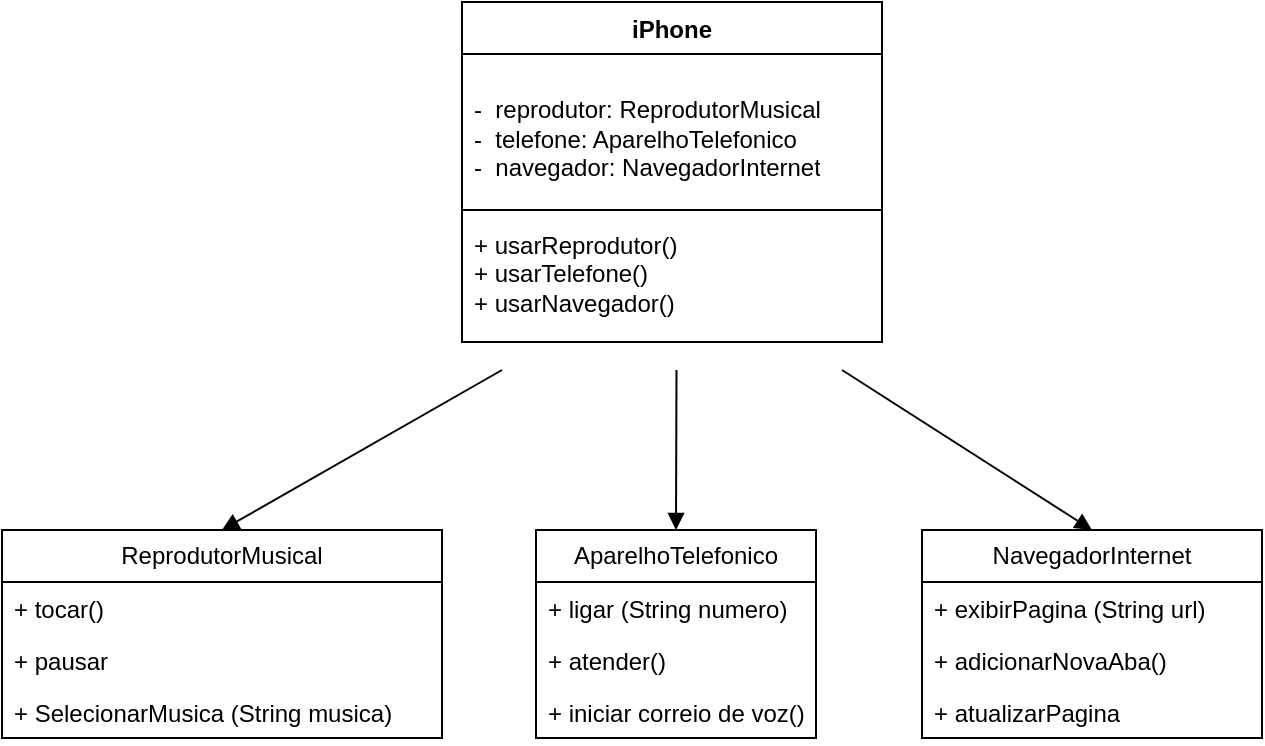 <mxfile version="24.8.3">
  <diagram name="Page-1" id="e7e014a7-5840-1c2e-5031-d8a46d1fe8dd">
    <mxGraphModel dx="880" dy="345" grid="1" gridSize="10" guides="1" tooltips="1" connect="1" arrows="1" fold="1" page="1" pageScale="1" pageWidth="1169" pageHeight="826" background="none" math="0" shadow="0">
      <root>
        <mxCell id="0" />
        <mxCell id="1" parent="0" />
        <mxCell id="pRGBceLoDukiCjX-QWwr-63" value="iPhone" style="swimlane;fontStyle=1;align=center;verticalAlign=top;childLayout=stackLayout;horizontal=1;startSize=26;horizontalStack=0;resizeParent=1;resizeParentMax=0;resizeLast=0;collapsible=1;marginBottom=0;whiteSpace=wrap;html=1;" vertex="1" parent="1">
          <mxGeometry x="370" y="56" width="210" height="170" as="geometry" />
        </mxCell>
        <mxCell id="pRGBceLoDukiCjX-QWwr-64" value="&lt;div&gt;&lt;br&gt;&lt;/div&gt;&lt;div&gt;-&amp;nbsp; reprodutor: ReprodutorMusical&lt;/div&gt;&lt;div&gt;-&amp;nbsp; telefone: AparelhoTelefonico&lt;/div&gt;&lt;div&gt;-&amp;nbsp; navegador: NavegadorInternet&lt;/div&gt;&lt;div&gt;&lt;br&gt;&lt;/div&gt;" style="text;strokeColor=none;fillColor=none;align=left;verticalAlign=top;spacingLeft=4;spacingRight=4;overflow=hidden;rotatable=0;points=[[0,0.5],[1,0.5]];portConstraint=eastwest;whiteSpace=wrap;html=1;" vertex="1" parent="pRGBceLoDukiCjX-QWwr-63">
          <mxGeometry y="26" width="210" height="74" as="geometry" />
        </mxCell>
        <mxCell id="pRGBceLoDukiCjX-QWwr-65" value="" style="line;strokeWidth=1;fillColor=none;align=left;verticalAlign=middle;spacingTop=-1;spacingLeft=3;spacingRight=3;rotatable=0;labelPosition=right;points=[];portConstraint=eastwest;strokeColor=inherit;" vertex="1" parent="pRGBceLoDukiCjX-QWwr-63">
          <mxGeometry y="100" width="210" height="8" as="geometry" />
        </mxCell>
        <mxCell id="pRGBceLoDukiCjX-QWwr-66" value="&lt;div&gt;+ usarReprodutor()&lt;/div&gt;&lt;div&gt;+ usarTelefone()&lt;/div&gt;&lt;div&gt;+ usarNavegador()&lt;br&gt;&lt;/div&gt;" style="text;strokeColor=none;fillColor=none;align=left;verticalAlign=top;spacingLeft=4;spacingRight=4;overflow=hidden;rotatable=0;points=[[0,0.5],[1,0.5]];portConstraint=eastwest;whiteSpace=wrap;html=1;" vertex="1" parent="pRGBceLoDukiCjX-QWwr-63">
          <mxGeometry y="108" width="210" height="62" as="geometry" />
        </mxCell>
        <mxCell id="pRGBceLoDukiCjX-QWwr-69" value="" style="html=1;verticalAlign=bottom;endArrow=block;curved=0;rounded=0;entryX=0.5;entryY=0;entryDx=0;entryDy=0;" edge="1" parent="1" target="pRGBceLoDukiCjX-QWwr-72">
          <mxGeometry width="80" relative="1" as="geometry">
            <mxPoint x="390" y="240" as="sourcePoint" />
            <mxPoint x="250" y="310" as="targetPoint" />
          </mxGeometry>
        </mxCell>
        <mxCell id="pRGBceLoDukiCjX-QWwr-71" value="" style="html=1;verticalAlign=bottom;endArrow=block;curved=0;rounded=0;entryX=0.5;entryY=0;entryDx=0;entryDy=0;" edge="1" parent="1" target="pRGBceLoDukiCjX-QWwr-81">
          <mxGeometry width="80" relative="1" as="geometry">
            <mxPoint x="560" y="240" as="sourcePoint" />
            <mxPoint x="620" y="290" as="targetPoint" />
          </mxGeometry>
        </mxCell>
        <mxCell id="pRGBceLoDukiCjX-QWwr-72" value="ReprodutorMusical" style="swimlane;fontStyle=0;childLayout=stackLayout;horizontal=1;startSize=26;fillColor=none;horizontalStack=0;resizeParent=1;resizeParentMax=0;resizeLast=0;collapsible=1;marginBottom=0;whiteSpace=wrap;html=1;" vertex="1" parent="1">
          <mxGeometry x="140" y="320" width="220" height="104" as="geometry" />
        </mxCell>
        <mxCell id="pRGBceLoDukiCjX-QWwr-73" value="+ tocar()" style="text;strokeColor=none;fillColor=none;align=left;verticalAlign=top;spacingLeft=4;spacingRight=4;overflow=hidden;rotatable=0;points=[[0,0.5],[1,0.5]];portConstraint=eastwest;whiteSpace=wrap;html=1;" vertex="1" parent="pRGBceLoDukiCjX-QWwr-72">
          <mxGeometry y="26" width="220" height="26" as="geometry" />
        </mxCell>
        <mxCell id="pRGBceLoDukiCjX-QWwr-74" value="+ pausar" style="text;strokeColor=none;fillColor=none;align=left;verticalAlign=top;spacingLeft=4;spacingRight=4;overflow=hidden;rotatable=0;points=[[0,0.5],[1,0.5]];portConstraint=eastwest;whiteSpace=wrap;html=1;" vertex="1" parent="pRGBceLoDukiCjX-QWwr-72">
          <mxGeometry y="52" width="220" height="26" as="geometry" />
        </mxCell>
        <mxCell id="pRGBceLoDukiCjX-QWwr-75" value="+ SelecionarMusica (String musica)" style="text;strokeColor=none;fillColor=none;align=left;verticalAlign=top;spacingLeft=4;spacingRight=4;overflow=hidden;rotatable=0;points=[[0,0.5],[1,0.5]];portConstraint=eastwest;whiteSpace=wrap;html=1;" vertex="1" parent="pRGBceLoDukiCjX-QWwr-72">
          <mxGeometry y="78" width="220" height="26" as="geometry" />
        </mxCell>
        <mxCell id="pRGBceLoDukiCjX-QWwr-81" value="NavegadorInternet" style="swimlane;fontStyle=0;childLayout=stackLayout;horizontal=1;startSize=26;fillColor=none;horizontalStack=0;resizeParent=1;resizeParentMax=0;resizeLast=0;collapsible=1;marginBottom=0;whiteSpace=wrap;html=1;" vertex="1" parent="1">
          <mxGeometry x="600" y="320" width="170" height="104" as="geometry" />
        </mxCell>
        <mxCell id="pRGBceLoDukiCjX-QWwr-82" value="+ exibirPagina (String url)" style="text;strokeColor=none;fillColor=none;align=left;verticalAlign=top;spacingLeft=4;spacingRight=4;overflow=hidden;rotatable=0;points=[[0,0.5],[1,0.5]];portConstraint=eastwest;whiteSpace=wrap;html=1;" vertex="1" parent="pRGBceLoDukiCjX-QWwr-81">
          <mxGeometry y="26" width="170" height="26" as="geometry" />
        </mxCell>
        <mxCell id="pRGBceLoDukiCjX-QWwr-83" value="+ adicionarNovaAba()" style="text;strokeColor=none;fillColor=none;align=left;verticalAlign=top;spacingLeft=4;spacingRight=4;overflow=hidden;rotatable=0;points=[[0,0.5],[1,0.5]];portConstraint=eastwest;whiteSpace=wrap;html=1;" vertex="1" parent="pRGBceLoDukiCjX-QWwr-81">
          <mxGeometry y="52" width="170" height="26" as="geometry" />
        </mxCell>
        <mxCell id="pRGBceLoDukiCjX-QWwr-84" value="+ atualizarPagina" style="text;strokeColor=none;fillColor=none;align=left;verticalAlign=top;spacingLeft=4;spacingRight=4;overflow=hidden;rotatable=0;points=[[0,0.5],[1,0.5]];portConstraint=eastwest;whiteSpace=wrap;html=1;" vertex="1" parent="pRGBceLoDukiCjX-QWwr-81">
          <mxGeometry y="78" width="170" height="26" as="geometry" />
        </mxCell>
        <mxCell id="pRGBceLoDukiCjX-QWwr-85" value="" style="html=1;verticalAlign=bottom;endArrow=block;curved=0;rounded=0;entryX=0.5;entryY=0;entryDx=0;entryDy=0;" edge="1" parent="1" target="pRGBceLoDukiCjX-QWwr-77">
          <mxGeometry width="80" relative="1" as="geometry">
            <mxPoint x="477.25" y="240" as="sourcePoint" />
            <mxPoint x="473" y="310" as="targetPoint" />
            <Array as="points" />
          </mxGeometry>
        </mxCell>
        <mxCell id="pRGBceLoDukiCjX-QWwr-77" value="AparelhoTelefonico" style="swimlane;fontStyle=0;childLayout=stackLayout;horizontal=1;startSize=26;fillColor=none;horizontalStack=0;resizeParent=1;resizeParentMax=0;resizeLast=0;collapsible=1;marginBottom=0;whiteSpace=wrap;html=1;" vertex="1" parent="1">
          <mxGeometry x="407" y="320" width="140" height="104" as="geometry" />
        </mxCell>
        <mxCell id="pRGBceLoDukiCjX-QWwr-78" value="+ ligar (String numero)" style="text;strokeColor=none;fillColor=none;align=left;verticalAlign=top;spacingLeft=4;spacingRight=4;overflow=hidden;rotatable=0;points=[[0,0.5],[1,0.5]];portConstraint=eastwest;whiteSpace=wrap;html=1;" vertex="1" parent="pRGBceLoDukiCjX-QWwr-77">
          <mxGeometry y="26" width="140" height="26" as="geometry" />
        </mxCell>
        <mxCell id="pRGBceLoDukiCjX-QWwr-79" value="+ atender()" style="text;strokeColor=none;fillColor=none;align=left;verticalAlign=top;spacingLeft=4;spacingRight=4;overflow=hidden;rotatable=0;points=[[0,0.5],[1,0.5]];portConstraint=eastwest;whiteSpace=wrap;html=1;" vertex="1" parent="pRGBceLoDukiCjX-QWwr-77">
          <mxGeometry y="52" width="140" height="26" as="geometry" />
        </mxCell>
        <mxCell id="pRGBceLoDukiCjX-QWwr-80" value="+ iniciar correio de voz()" style="text;strokeColor=none;fillColor=none;align=left;verticalAlign=top;spacingLeft=4;spacingRight=4;overflow=hidden;rotatable=0;points=[[0,0.5],[1,0.5]];portConstraint=eastwest;whiteSpace=wrap;html=1;" vertex="1" parent="pRGBceLoDukiCjX-QWwr-77">
          <mxGeometry y="78" width="140" height="26" as="geometry" />
        </mxCell>
      </root>
    </mxGraphModel>
  </diagram>
</mxfile>
